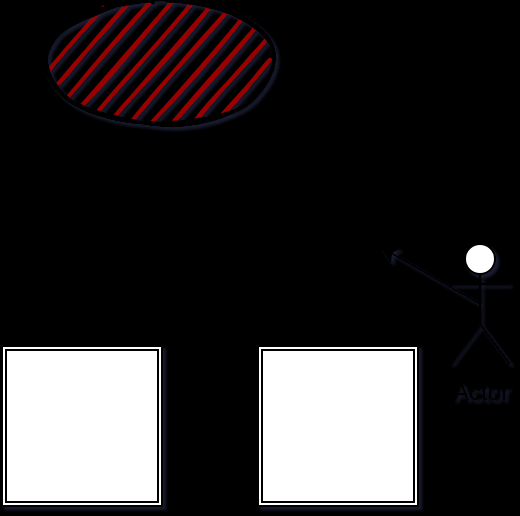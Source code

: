 <mxfile>
    <diagram id="u4vmo8D5YzUmNYzqykOk" name="Page-1">
        <mxGraphModel dx="746" dy="489" grid="0" gridSize="10" guides="1" tooltips="1" connect="1" arrows="1" fold="1" page="1" pageScale="1" pageWidth="850" pageHeight="1100" background="light-dark(#000000,#121212)" math="0" shadow="1">
            <root>
                <mxCell id="0"/>
                <mxCell id="1" parent="0"/>
                <mxCell id="2" value="" style="ellipse;whiteSpace=wrap;html=1;strokeWidth=2;fillWeight=2;hachureGap=8;fillColor=#990000;fillStyle=dots;sketch=1;" vertex="1" parent="1">
                    <mxGeometry x="162" y="103" width="120" height="60" as="geometry"/>
                </mxCell>
                <mxCell id="4" value="" style="shape=ext;double=1;whiteSpace=wrap;html=1;aspect=fixed;" vertex="1" parent="1">
                    <mxGeometry x="271" y="275" width="80" height="80" as="geometry"/>
                </mxCell>
                <mxCell id="5" value="" style="shape=ext;double=1;whiteSpace=wrap;html=1;aspect=fixed;" vertex="1" parent="1">
                    <mxGeometry x="143" y="275" width="80" height="80" as="geometry"/>
                </mxCell>
                <mxCell id="6" value="Actor" style="shape=umlActor;verticalLabelPosition=bottom;verticalAlign=top;html=1;outlineConnect=0;" vertex="1" parent="1">
                    <mxGeometry x="367" y="224" width="30" height="60" as="geometry"/>
                </mxCell>
                <mxCell id="8" style="edgeStyle=none;html=1;exitX=0.5;exitY=0.5;exitDx=0;exitDy=0;exitPerimeter=0;" edge="1" parent="1" source="7">
                    <mxGeometry relative="1" as="geometry">
                        <mxPoint x="332.0" y="225.333" as="targetPoint"/>
                    </mxGeometry>
                </mxCell>
                <mxCell id="7" value="Actor" style="shape=umlActor;verticalLabelPosition=bottom;verticalAlign=top;html=1;outlineConnect=0;" vertex="1" parent="1">
                    <mxGeometry x="367" y="224" width="30" height="60" as="geometry"/>
                </mxCell>
            </root>
        </mxGraphModel>
    </diagram>
</mxfile>